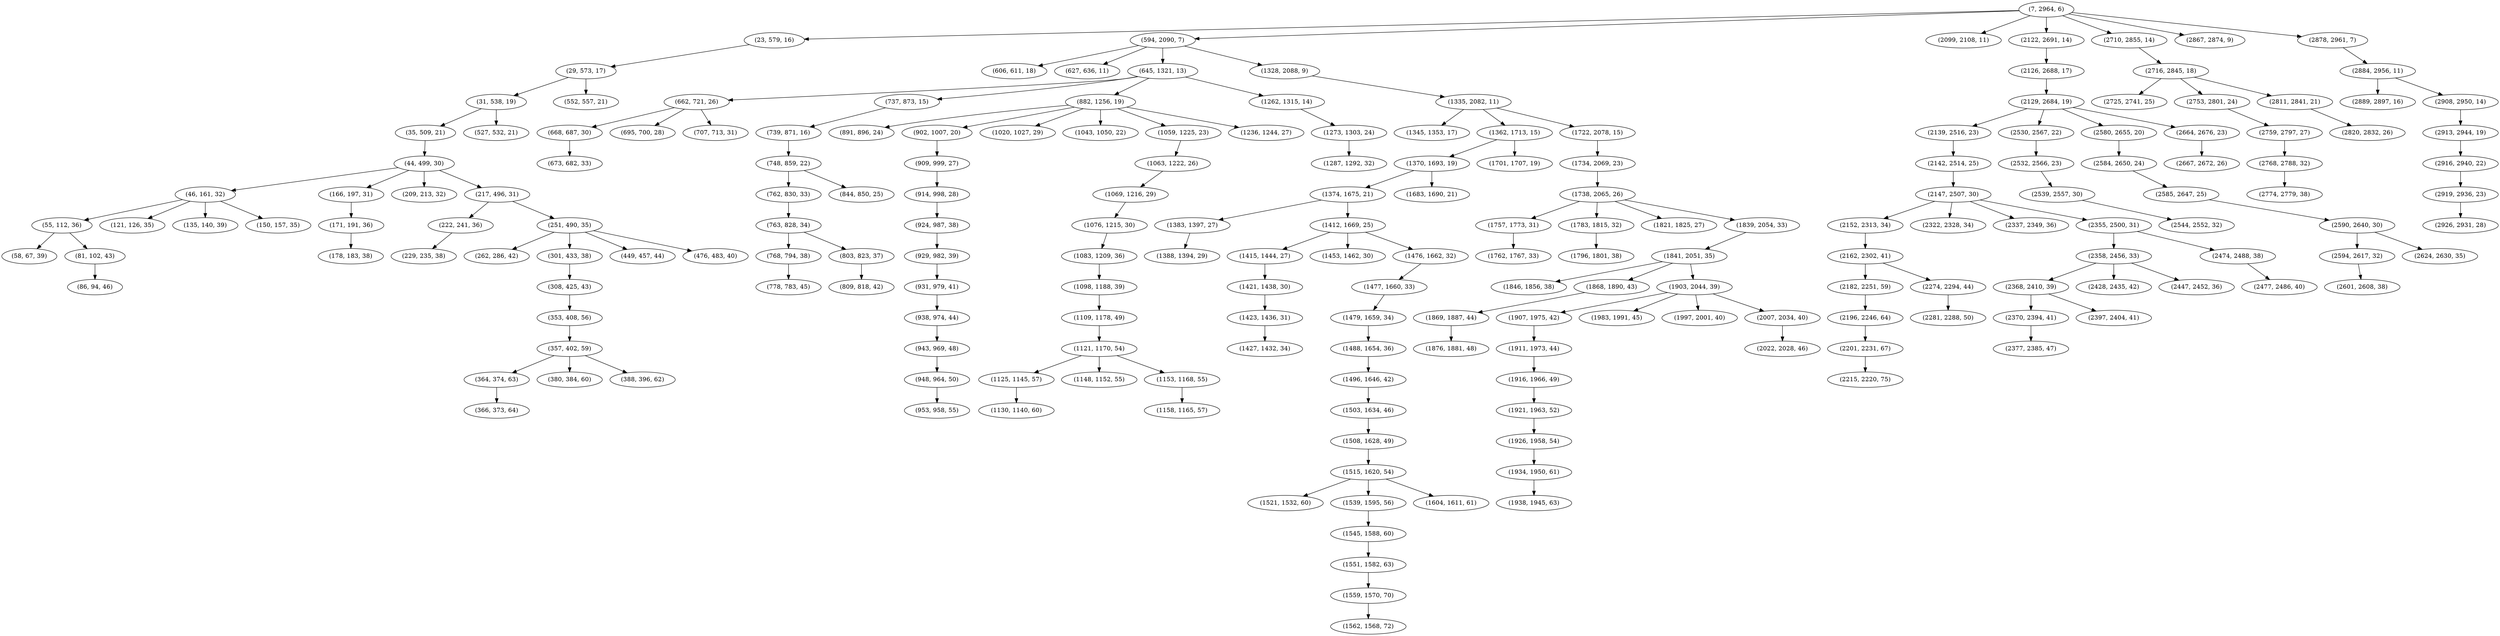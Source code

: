 digraph tree {
    "(7, 2964, 6)";
    "(23, 579, 16)";
    "(29, 573, 17)";
    "(31, 538, 19)";
    "(35, 509, 21)";
    "(44, 499, 30)";
    "(46, 161, 32)";
    "(55, 112, 36)";
    "(58, 67, 39)";
    "(81, 102, 43)";
    "(86, 94, 46)";
    "(121, 126, 35)";
    "(135, 140, 39)";
    "(150, 157, 35)";
    "(166, 197, 31)";
    "(171, 191, 36)";
    "(178, 183, 38)";
    "(209, 213, 32)";
    "(217, 496, 31)";
    "(222, 241, 36)";
    "(229, 235, 38)";
    "(251, 490, 35)";
    "(262, 286, 42)";
    "(301, 433, 38)";
    "(308, 425, 43)";
    "(353, 408, 56)";
    "(357, 402, 59)";
    "(364, 374, 63)";
    "(366, 373, 64)";
    "(380, 384, 60)";
    "(388, 396, 62)";
    "(449, 457, 44)";
    "(476, 483, 40)";
    "(527, 532, 21)";
    "(552, 557, 21)";
    "(594, 2090, 7)";
    "(606, 611, 18)";
    "(627, 636, 11)";
    "(645, 1321, 13)";
    "(662, 721, 26)";
    "(668, 687, 30)";
    "(673, 682, 33)";
    "(695, 700, 28)";
    "(707, 713, 31)";
    "(737, 873, 15)";
    "(739, 871, 16)";
    "(748, 859, 22)";
    "(762, 830, 33)";
    "(763, 828, 34)";
    "(768, 794, 38)";
    "(778, 783, 45)";
    "(803, 823, 37)";
    "(809, 818, 42)";
    "(844, 850, 25)";
    "(882, 1256, 19)";
    "(891, 896, 24)";
    "(902, 1007, 20)";
    "(909, 999, 27)";
    "(914, 998, 28)";
    "(924, 987, 38)";
    "(929, 982, 39)";
    "(931, 979, 41)";
    "(938, 974, 44)";
    "(943, 969, 48)";
    "(948, 964, 50)";
    "(953, 958, 55)";
    "(1020, 1027, 29)";
    "(1043, 1050, 22)";
    "(1059, 1225, 23)";
    "(1063, 1222, 26)";
    "(1069, 1216, 29)";
    "(1076, 1215, 30)";
    "(1083, 1209, 36)";
    "(1098, 1188, 39)";
    "(1109, 1178, 49)";
    "(1121, 1170, 54)";
    "(1125, 1145, 57)";
    "(1130, 1140, 60)";
    "(1148, 1152, 55)";
    "(1153, 1168, 55)";
    "(1158, 1165, 57)";
    "(1236, 1244, 27)";
    "(1262, 1315, 14)";
    "(1273, 1303, 24)";
    "(1287, 1292, 32)";
    "(1328, 2088, 9)";
    "(1335, 2082, 11)";
    "(1345, 1353, 17)";
    "(1362, 1713, 15)";
    "(1370, 1693, 19)";
    "(1374, 1675, 21)";
    "(1383, 1397, 27)";
    "(1388, 1394, 29)";
    "(1412, 1669, 25)";
    "(1415, 1444, 27)";
    "(1421, 1438, 30)";
    "(1423, 1436, 31)";
    "(1427, 1432, 34)";
    "(1453, 1462, 30)";
    "(1476, 1662, 32)";
    "(1477, 1660, 33)";
    "(1479, 1659, 34)";
    "(1488, 1654, 36)";
    "(1496, 1646, 42)";
    "(1503, 1634, 46)";
    "(1508, 1628, 49)";
    "(1515, 1620, 54)";
    "(1521, 1532, 60)";
    "(1539, 1595, 56)";
    "(1545, 1588, 60)";
    "(1551, 1582, 63)";
    "(1559, 1570, 70)";
    "(1562, 1568, 72)";
    "(1604, 1611, 61)";
    "(1683, 1690, 21)";
    "(1701, 1707, 19)";
    "(1722, 2078, 15)";
    "(1734, 2069, 23)";
    "(1738, 2065, 26)";
    "(1757, 1773, 31)";
    "(1762, 1767, 33)";
    "(1783, 1815, 32)";
    "(1796, 1801, 38)";
    "(1821, 1825, 27)";
    "(1839, 2054, 33)";
    "(1841, 2051, 35)";
    "(1846, 1856, 38)";
    "(1868, 1890, 43)";
    "(1869, 1887, 44)";
    "(1876, 1881, 48)";
    "(1903, 2044, 39)";
    "(1907, 1975, 42)";
    "(1911, 1973, 44)";
    "(1916, 1966, 49)";
    "(1921, 1963, 52)";
    "(1926, 1958, 54)";
    "(1934, 1950, 61)";
    "(1938, 1945, 63)";
    "(1983, 1991, 45)";
    "(1997, 2001, 40)";
    "(2007, 2034, 40)";
    "(2022, 2028, 46)";
    "(2099, 2108, 11)";
    "(2122, 2691, 14)";
    "(2126, 2688, 17)";
    "(2129, 2684, 19)";
    "(2139, 2516, 23)";
    "(2142, 2514, 25)";
    "(2147, 2507, 30)";
    "(2152, 2313, 34)";
    "(2162, 2302, 41)";
    "(2182, 2251, 59)";
    "(2196, 2246, 64)";
    "(2201, 2231, 67)";
    "(2215, 2220, 75)";
    "(2274, 2294, 44)";
    "(2281, 2288, 50)";
    "(2322, 2328, 34)";
    "(2337, 2349, 36)";
    "(2355, 2500, 31)";
    "(2358, 2456, 33)";
    "(2368, 2410, 39)";
    "(2370, 2394, 41)";
    "(2377, 2385, 47)";
    "(2397, 2404, 41)";
    "(2428, 2435, 42)";
    "(2447, 2452, 36)";
    "(2474, 2488, 38)";
    "(2477, 2486, 40)";
    "(2530, 2567, 22)";
    "(2532, 2566, 23)";
    "(2539, 2557, 30)";
    "(2544, 2552, 32)";
    "(2580, 2655, 20)";
    "(2584, 2650, 24)";
    "(2585, 2647, 25)";
    "(2590, 2640, 30)";
    "(2594, 2617, 32)";
    "(2601, 2608, 38)";
    "(2624, 2630, 35)";
    "(2664, 2676, 23)";
    "(2667, 2672, 26)";
    "(2710, 2855, 14)";
    "(2716, 2845, 18)";
    "(2725, 2741, 25)";
    "(2753, 2801, 24)";
    "(2759, 2797, 27)";
    "(2768, 2788, 32)";
    "(2774, 2779, 38)";
    "(2811, 2841, 21)";
    "(2820, 2832, 26)";
    "(2867, 2874, 9)";
    "(2878, 2961, 7)";
    "(2884, 2956, 11)";
    "(2889, 2897, 16)";
    "(2908, 2950, 14)";
    "(2913, 2944, 19)";
    "(2916, 2940, 22)";
    "(2919, 2936, 23)";
    "(2926, 2931, 28)";
    "(7, 2964, 6)" -> "(23, 579, 16)";
    "(7, 2964, 6)" -> "(594, 2090, 7)";
    "(7, 2964, 6)" -> "(2099, 2108, 11)";
    "(7, 2964, 6)" -> "(2122, 2691, 14)";
    "(7, 2964, 6)" -> "(2710, 2855, 14)";
    "(7, 2964, 6)" -> "(2867, 2874, 9)";
    "(7, 2964, 6)" -> "(2878, 2961, 7)";
    "(23, 579, 16)" -> "(29, 573, 17)";
    "(29, 573, 17)" -> "(31, 538, 19)";
    "(29, 573, 17)" -> "(552, 557, 21)";
    "(31, 538, 19)" -> "(35, 509, 21)";
    "(31, 538, 19)" -> "(527, 532, 21)";
    "(35, 509, 21)" -> "(44, 499, 30)";
    "(44, 499, 30)" -> "(46, 161, 32)";
    "(44, 499, 30)" -> "(166, 197, 31)";
    "(44, 499, 30)" -> "(209, 213, 32)";
    "(44, 499, 30)" -> "(217, 496, 31)";
    "(46, 161, 32)" -> "(55, 112, 36)";
    "(46, 161, 32)" -> "(121, 126, 35)";
    "(46, 161, 32)" -> "(135, 140, 39)";
    "(46, 161, 32)" -> "(150, 157, 35)";
    "(55, 112, 36)" -> "(58, 67, 39)";
    "(55, 112, 36)" -> "(81, 102, 43)";
    "(81, 102, 43)" -> "(86, 94, 46)";
    "(166, 197, 31)" -> "(171, 191, 36)";
    "(171, 191, 36)" -> "(178, 183, 38)";
    "(217, 496, 31)" -> "(222, 241, 36)";
    "(217, 496, 31)" -> "(251, 490, 35)";
    "(222, 241, 36)" -> "(229, 235, 38)";
    "(251, 490, 35)" -> "(262, 286, 42)";
    "(251, 490, 35)" -> "(301, 433, 38)";
    "(251, 490, 35)" -> "(449, 457, 44)";
    "(251, 490, 35)" -> "(476, 483, 40)";
    "(301, 433, 38)" -> "(308, 425, 43)";
    "(308, 425, 43)" -> "(353, 408, 56)";
    "(353, 408, 56)" -> "(357, 402, 59)";
    "(357, 402, 59)" -> "(364, 374, 63)";
    "(357, 402, 59)" -> "(380, 384, 60)";
    "(357, 402, 59)" -> "(388, 396, 62)";
    "(364, 374, 63)" -> "(366, 373, 64)";
    "(594, 2090, 7)" -> "(606, 611, 18)";
    "(594, 2090, 7)" -> "(627, 636, 11)";
    "(594, 2090, 7)" -> "(645, 1321, 13)";
    "(594, 2090, 7)" -> "(1328, 2088, 9)";
    "(645, 1321, 13)" -> "(662, 721, 26)";
    "(645, 1321, 13)" -> "(737, 873, 15)";
    "(645, 1321, 13)" -> "(882, 1256, 19)";
    "(645, 1321, 13)" -> "(1262, 1315, 14)";
    "(662, 721, 26)" -> "(668, 687, 30)";
    "(662, 721, 26)" -> "(695, 700, 28)";
    "(662, 721, 26)" -> "(707, 713, 31)";
    "(668, 687, 30)" -> "(673, 682, 33)";
    "(737, 873, 15)" -> "(739, 871, 16)";
    "(739, 871, 16)" -> "(748, 859, 22)";
    "(748, 859, 22)" -> "(762, 830, 33)";
    "(748, 859, 22)" -> "(844, 850, 25)";
    "(762, 830, 33)" -> "(763, 828, 34)";
    "(763, 828, 34)" -> "(768, 794, 38)";
    "(763, 828, 34)" -> "(803, 823, 37)";
    "(768, 794, 38)" -> "(778, 783, 45)";
    "(803, 823, 37)" -> "(809, 818, 42)";
    "(882, 1256, 19)" -> "(891, 896, 24)";
    "(882, 1256, 19)" -> "(902, 1007, 20)";
    "(882, 1256, 19)" -> "(1020, 1027, 29)";
    "(882, 1256, 19)" -> "(1043, 1050, 22)";
    "(882, 1256, 19)" -> "(1059, 1225, 23)";
    "(882, 1256, 19)" -> "(1236, 1244, 27)";
    "(902, 1007, 20)" -> "(909, 999, 27)";
    "(909, 999, 27)" -> "(914, 998, 28)";
    "(914, 998, 28)" -> "(924, 987, 38)";
    "(924, 987, 38)" -> "(929, 982, 39)";
    "(929, 982, 39)" -> "(931, 979, 41)";
    "(931, 979, 41)" -> "(938, 974, 44)";
    "(938, 974, 44)" -> "(943, 969, 48)";
    "(943, 969, 48)" -> "(948, 964, 50)";
    "(948, 964, 50)" -> "(953, 958, 55)";
    "(1059, 1225, 23)" -> "(1063, 1222, 26)";
    "(1063, 1222, 26)" -> "(1069, 1216, 29)";
    "(1069, 1216, 29)" -> "(1076, 1215, 30)";
    "(1076, 1215, 30)" -> "(1083, 1209, 36)";
    "(1083, 1209, 36)" -> "(1098, 1188, 39)";
    "(1098, 1188, 39)" -> "(1109, 1178, 49)";
    "(1109, 1178, 49)" -> "(1121, 1170, 54)";
    "(1121, 1170, 54)" -> "(1125, 1145, 57)";
    "(1121, 1170, 54)" -> "(1148, 1152, 55)";
    "(1121, 1170, 54)" -> "(1153, 1168, 55)";
    "(1125, 1145, 57)" -> "(1130, 1140, 60)";
    "(1153, 1168, 55)" -> "(1158, 1165, 57)";
    "(1262, 1315, 14)" -> "(1273, 1303, 24)";
    "(1273, 1303, 24)" -> "(1287, 1292, 32)";
    "(1328, 2088, 9)" -> "(1335, 2082, 11)";
    "(1335, 2082, 11)" -> "(1345, 1353, 17)";
    "(1335, 2082, 11)" -> "(1362, 1713, 15)";
    "(1335, 2082, 11)" -> "(1722, 2078, 15)";
    "(1362, 1713, 15)" -> "(1370, 1693, 19)";
    "(1362, 1713, 15)" -> "(1701, 1707, 19)";
    "(1370, 1693, 19)" -> "(1374, 1675, 21)";
    "(1370, 1693, 19)" -> "(1683, 1690, 21)";
    "(1374, 1675, 21)" -> "(1383, 1397, 27)";
    "(1374, 1675, 21)" -> "(1412, 1669, 25)";
    "(1383, 1397, 27)" -> "(1388, 1394, 29)";
    "(1412, 1669, 25)" -> "(1415, 1444, 27)";
    "(1412, 1669, 25)" -> "(1453, 1462, 30)";
    "(1412, 1669, 25)" -> "(1476, 1662, 32)";
    "(1415, 1444, 27)" -> "(1421, 1438, 30)";
    "(1421, 1438, 30)" -> "(1423, 1436, 31)";
    "(1423, 1436, 31)" -> "(1427, 1432, 34)";
    "(1476, 1662, 32)" -> "(1477, 1660, 33)";
    "(1477, 1660, 33)" -> "(1479, 1659, 34)";
    "(1479, 1659, 34)" -> "(1488, 1654, 36)";
    "(1488, 1654, 36)" -> "(1496, 1646, 42)";
    "(1496, 1646, 42)" -> "(1503, 1634, 46)";
    "(1503, 1634, 46)" -> "(1508, 1628, 49)";
    "(1508, 1628, 49)" -> "(1515, 1620, 54)";
    "(1515, 1620, 54)" -> "(1521, 1532, 60)";
    "(1515, 1620, 54)" -> "(1539, 1595, 56)";
    "(1515, 1620, 54)" -> "(1604, 1611, 61)";
    "(1539, 1595, 56)" -> "(1545, 1588, 60)";
    "(1545, 1588, 60)" -> "(1551, 1582, 63)";
    "(1551, 1582, 63)" -> "(1559, 1570, 70)";
    "(1559, 1570, 70)" -> "(1562, 1568, 72)";
    "(1722, 2078, 15)" -> "(1734, 2069, 23)";
    "(1734, 2069, 23)" -> "(1738, 2065, 26)";
    "(1738, 2065, 26)" -> "(1757, 1773, 31)";
    "(1738, 2065, 26)" -> "(1783, 1815, 32)";
    "(1738, 2065, 26)" -> "(1821, 1825, 27)";
    "(1738, 2065, 26)" -> "(1839, 2054, 33)";
    "(1757, 1773, 31)" -> "(1762, 1767, 33)";
    "(1783, 1815, 32)" -> "(1796, 1801, 38)";
    "(1839, 2054, 33)" -> "(1841, 2051, 35)";
    "(1841, 2051, 35)" -> "(1846, 1856, 38)";
    "(1841, 2051, 35)" -> "(1868, 1890, 43)";
    "(1841, 2051, 35)" -> "(1903, 2044, 39)";
    "(1868, 1890, 43)" -> "(1869, 1887, 44)";
    "(1869, 1887, 44)" -> "(1876, 1881, 48)";
    "(1903, 2044, 39)" -> "(1907, 1975, 42)";
    "(1903, 2044, 39)" -> "(1983, 1991, 45)";
    "(1903, 2044, 39)" -> "(1997, 2001, 40)";
    "(1903, 2044, 39)" -> "(2007, 2034, 40)";
    "(1907, 1975, 42)" -> "(1911, 1973, 44)";
    "(1911, 1973, 44)" -> "(1916, 1966, 49)";
    "(1916, 1966, 49)" -> "(1921, 1963, 52)";
    "(1921, 1963, 52)" -> "(1926, 1958, 54)";
    "(1926, 1958, 54)" -> "(1934, 1950, 61)";
    "(1934, 1950, 61)" -> "(1938, 1945, 63)";
    "(2007, 2034, 40)" -> "(2022, 2028, 46)";
    "(2122, 2691, 14)" -> "(2126, 2688, 17)";
    "(2126, 2688, 17)" -> "(2129, 2684, 19)";
    "(2129, 2684, 19)" -> "(2139, 2516, 23)";
    "(2129, 2684, 19)" -> "(2530, 2567, 22)";
    "(2129, 2684, 19)" -> "(2580, 2655, 20)";
    "(2129, 2684, 19)" -> "(2664, 2676, 23)";
    "(2139, 2516, 23)" -> "(2142, 2514, 25)";
    "(2142, 2514, 25)" -> "(2147, 2507, 30)";
    "(2147, 2507, 30)" -> "(2152, 2313, 34)";
    "(2147, 2507, 30)" -> "(2322, 2328, 34)";
    "(2147, 2507, 30)" -> "(2337, 2349, 36)";
    "(2147, 2507, 30)" -> "(2355, 2500, 31)";
    "(2152, 2313, 34)" -> "(2162, 2302, 41)";
    "(2162, 2302, 41)" -> "(2182, 2251, 59)";
    "(2162, 2302, 41)" -> "(2274, 2294, 44)";
    "(2182, 2251, 59)" -> "(2196, 2246, 64)";
    "(2196, 2246, 64)" -> "(2201, 2231, 67)";
    "(2201, 2231, 67)" -> "(2215, 2220, 75)";
    "(2274, 2294, 44)" -> "(2281, 2288, 50)";
    "(2355, 2500, 31)" -> "(2358, 2456, 33)";
    "(2355, 2500, 31)" -> "(2474, 2488, 38)";
    "(2358, 2456, 33)" -> "(2368, 2410, 39)";
    "(2358, 2456, 33)" -> "(2428, 2435, 42)";
    "(2358, 2456, 33)" -> "(2447, 2452, 36)";
    "(2368, 2410, 39)" -> "(2370, 2394, 41)";
    "(2368, 2410, 39)" -> "(2397, 2404, 41)";
    "(2370, 2394, 41)" -> "(2377, 2385, 47)";
    "(2474, 2488, 38)" -> "(2477, 2486, 40)";
    "(2530, 2567, 22)" -> "(2532, 2566, 23)";
    "(2532, 2566, 23)" -> "(2539, 2557, 30)";
    "(2539, 2557, 30)" -> "(2544, 2552, 32)";
    "(2580, 2655, 20)" -> "(2584, 2650, 24)";
    "(2584, 2650, 24)" -> "(2585, 2647, 25)";
    "(2585, 2647, 25)" -> "(2590, 2640, 30)";
    "(2590, 2640, 30)" -> "(2594, 2617, 32)";
    "(2590, 2640, 30)" -> "(2624, 2630, 35)";
    "(2594, 2617, 32)" -> "(2601, 2608, 38)";
    "(2664, 2676, 23)" -> "(2667, 2672, 26)";
    "(2710, 2855, 14)" -> "(2716, 2845, 18)";
    "(2716, 2845, 18)" -> "(2725, 2741, 25)";
    "(2716, 2845, 18)" -> "(2753, 2801, 24)";
    "(2716, 2845, 18)" -> "(2811, 2841, 21)";
    "(2753, 2801, 24)" -> "(2759, 2797, 27)";
    "(2759, 2797, 27)" -> "(2768, 2788, 32)";
    "(2768, 2788, 32)" -> "(2774, 2779, 38)";
    "(2811, 2841, 21)" -> "(2820, 2832, 26)";
    "(2878, 2961, 7)" -> "(2884, 2956, 11)";
    "(2884, 2956, 11)" -> "(2889, 2897, 16)";
    "(2884, 2956, 11)" -> "(2908, 2950, 14)";
    "(2908, 2950, 14)" -> "(2913, 2944, 19)";
    "(2913, 2944, 19)" -> "(2916, 2940, 22)";
    "(2916, 2940, 22)" -> "(2919, 2936, 23)";
    "(2919, 2936, 23)" -> "(2926, 2931, 28)";
}
